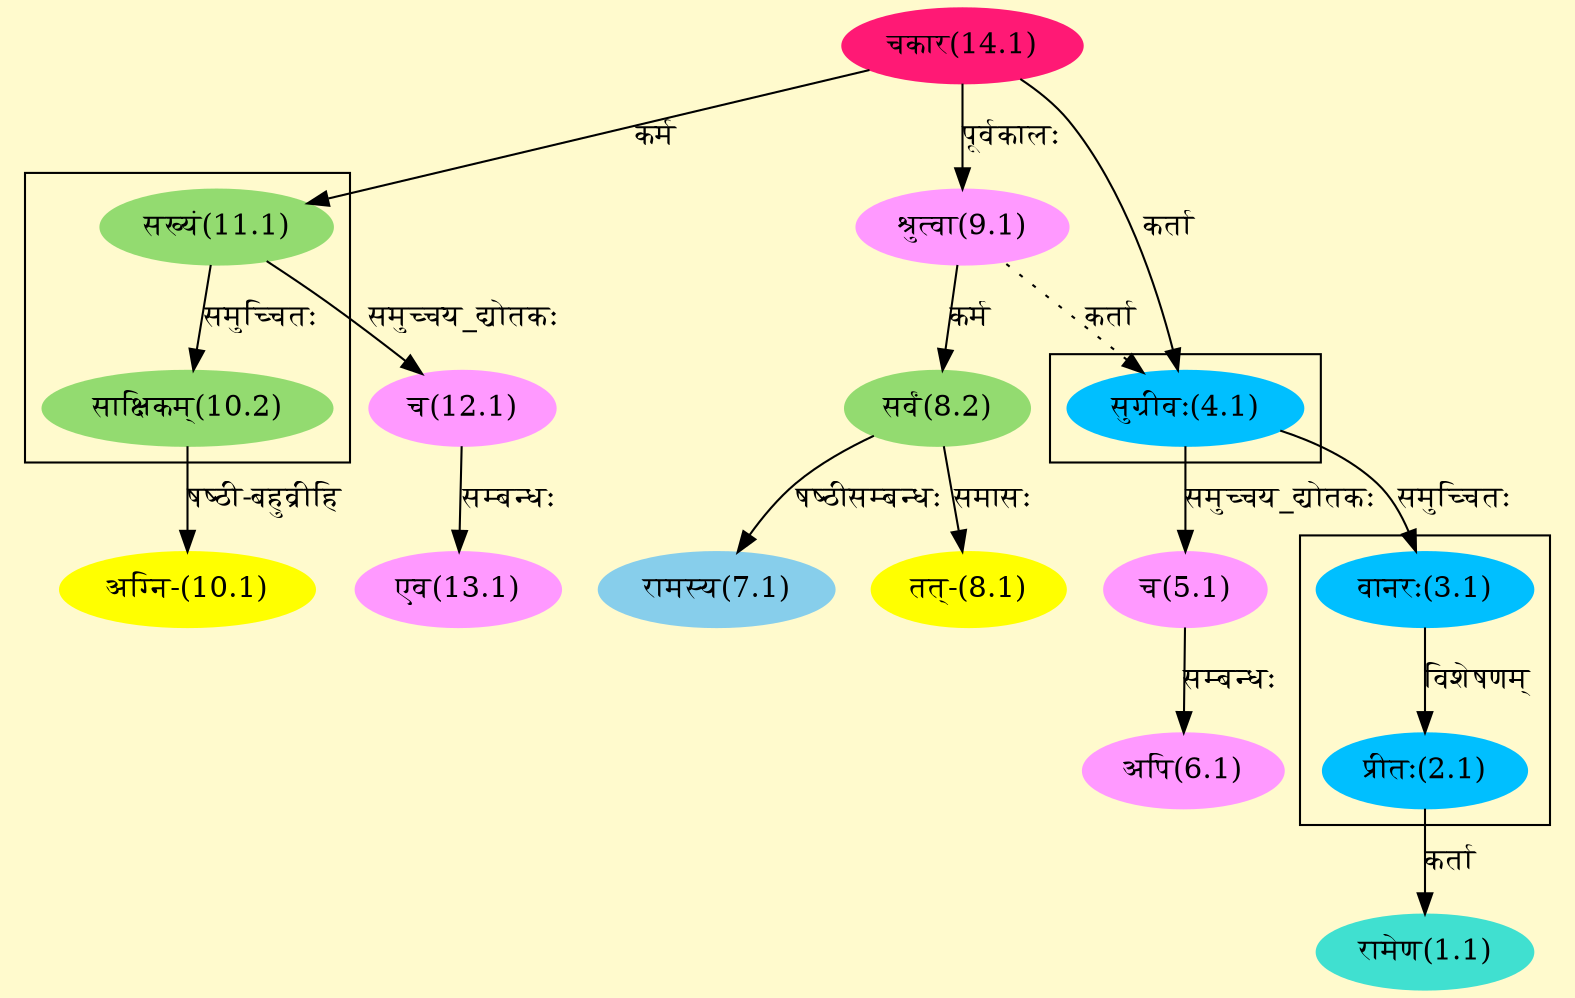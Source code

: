 digraph G{
rankdir=BT;
 compound=true;
 bgcolor="lemonchiffon1";

subgraph cluster_1{
Node2_1 [style=filled, color="#00BFFF" label = "प्रीतः(2.1)"]
Node3_1 [style=filled, color="#00BFFF" label = "वानरः(3.1)"]

}

subgraph cluster_2{
Node3_1 [style=filled, color="#00BFFF" label = "वानरः(3.1)"]
Node4_1 [style=filled, color="#00BFFF" label = "सुग्रीवः(4.1)"]

}

subgraph cluster_3{
Node10_2 [style=filled, color="#93DB70" label = "साक्षिकम्(10.2)"]
Node11_1 [style=filled, color="#93DB70" label = "सख्यं(11.1)"]

}
Node1_1 [style=filled, color="#40E0D0" label = "रामेण(1.1)"]
Node2_1 [style=filled, color="#00BFFF" label = "प्रीतः(2.1)"]
Node4_1 [style=filled, color="#00BFFF" label = "सुग्रीवः(4.1)"]
Node14_1 [style=filled, color="#FF1975" label = "चकार(14.1)"]
Node9_1 [style=filled, color="#FF99FF" label = "श्रुत्वा(9.1)"]
Node5_1 [style=filled, color="#FF99FF" label = "च(5.1)"]
Node6_1 [style=filled, color="#FF99FF" label = "अपि(6.1)"]
Node7_1 [style=filled, color="#87CEEB" label = "रामस्य(7.1)"]
Node8_2 [style=filled, color="#93DB70" label = "सर्वं(8.2)"]
Node8_1 [style=filled, color="#FFFF00" label = "तत्-(8.1)"]
Node10_1 [style=filled, color="#FFFF00" label = "अग्नि-(10.1)"]
Node10_2 [style=filled, color="#93DB70" label = "साक्षिकम्(10.2)"]
Node11_1 [style=filled, color="#93DB70" label = "सख्यं(11.1)"]
Node12_1 [style=filled, color="#FF99FF" label = "च(12.1)"]
Node13_1 [style=filled, color="#FF99FF" label = "एव(13.1)"]
/* Start of Relations section */

Node1_1 -> Node2_1 [  label="कर्ता"  dir="back" ]
Node2_1 -> Node3_1 [  label="विशेषणम्"  dir="back" ]
Node3_1 -> Node4_1 [  label="समुच्चितः"  dir="back" ]
Node4_1 -> Node14_1 [  label="कर्ता"  dir="back" ]
Node4_1 -> Node9_1 [ style=dotted label="कर्ता"  dir="back" ]
Node5_1 -> Node4_1 [  label="समुच्चय_द्योतकः"  dir="back" ]
Node6_1 -> Node5_1 [  label="सम्बन्धः"  dir="back" ]
Node7_1 -> Node8_2 [  label="षष्ठीसम्बन्धः"  dir="back" ]
Node8_1 -> Node8_2 [  label="समासः"  dir="back" ]
Node8_2 -> Node9_1 [  label="कर्म"  dir="back" ]
Node9_1 -> Node14_1 [  label="पूर्वकालः"  dir="back" ]
Node10_1 -> Node10_2 [  label="षष्ठी-बहुव्रीहि"  dir="back" ]
Node10_2 -> Node11_1 [  label="समुच्चितः"  dir="back" ]
Node11_1 -> Node14_1 [  label="कर्म"  dir="back" ]
Node12_1 -> Node11_1 [  label="समुच्चय_द्योतकः"  dir="back" ]
Node13_1 -> Node12_1 [  label="सम्बन्धः"  dir="back" ]
}
